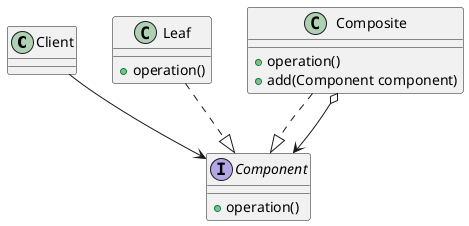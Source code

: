 @startuml composite

class Client

interface Component {
  + operation()
}

class Leaf {
  + operation()
}

class Composite {
  + operation()
  + add(Component component)
}

Client --> Component

Leaf ..|> Component
Composite ..|> Component
Composite o--> Component

@enduml